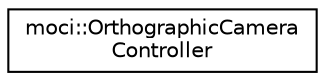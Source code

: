 digraph "Graphical Class Hierarchy"
{
 // INTERACTIVE_SVG=YES
  edge [fontname="Helvetica",fontsize="10",labelfontname="Helvetica",labelfontsize="10"];
  node [fontname="Helvetica",fontsize="10",shape=record];
  rankdir="LR";
  Node0 [label="moci::OrthographicCamera\lController",height=0.2,width=0.4,color="black", fillcolor="white", style="filled",URL="$classmoci_1_1OrthographicCameraController.html"];
}
